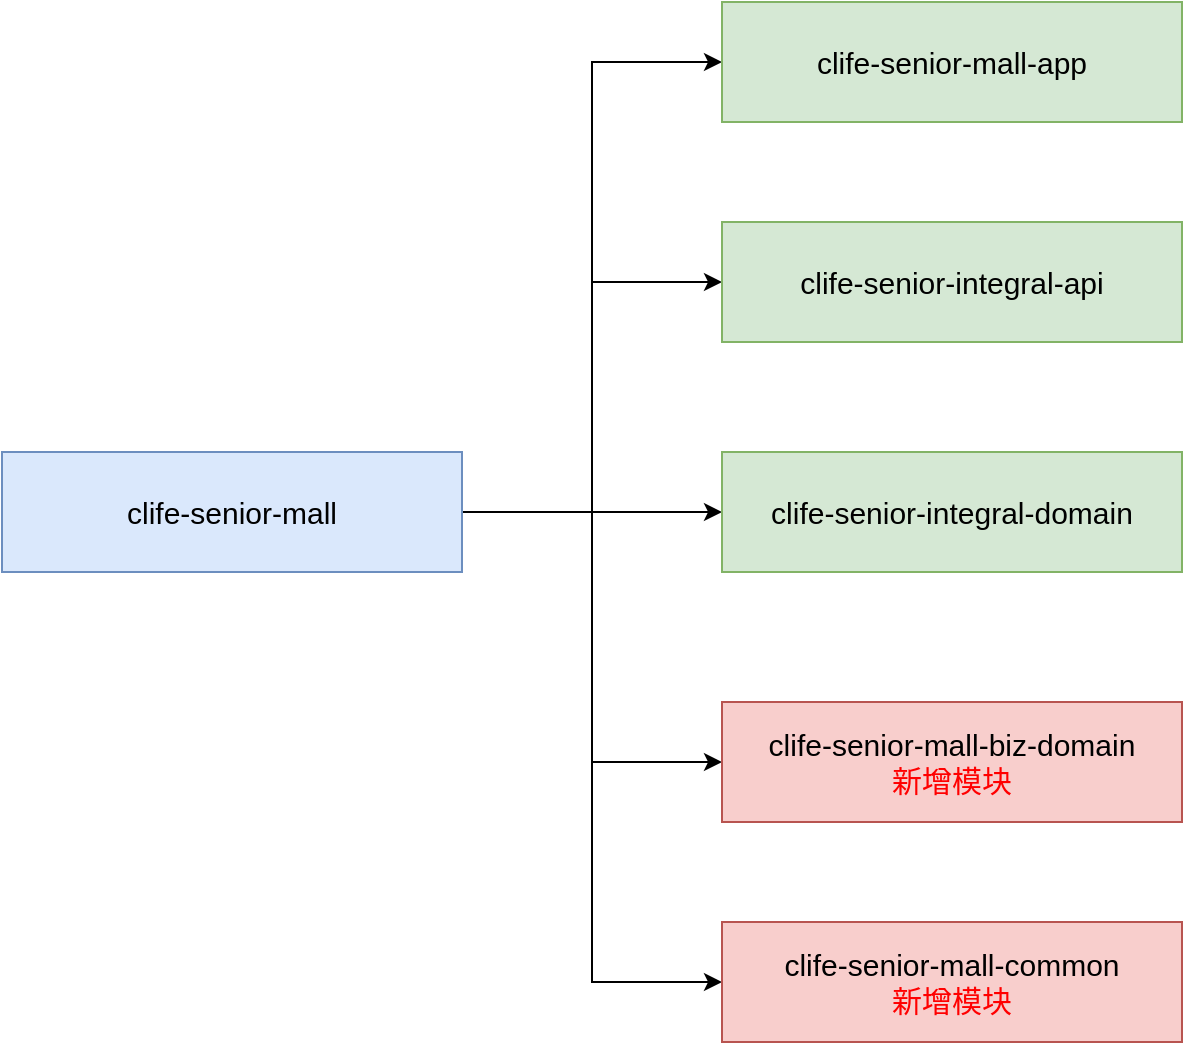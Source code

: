 <mxfile version="26.0.5">
  <diagram name="第 1 页" id="z3A1faD5pzuTBSrvOsXL">
    <mxGraphModel dx="1434" dy="746" grid="1" gridSize="10" guides="1" tooltips="1" connect="1" arrows="1" fold="1" page="1" pageScale="1" pageWidth="827" pageHeight="1169" math="0" shadow="0">
      <root>
        <mxCell id="0" />
        <mxCell id="1" parent="0" />
        <mxCell id="EmmwezvkARpl-Ky2srci-8" style="edgeStyle=orthogonalEdgeStyle;rounded=0;orthogonalLoop=1;jettySize=auto;html=1;exitX=1;exitY=0.5;exitDx=0;exitDy=0;entryX=0;entryY=0.5;entryDx=0;entryDy=0;" parent="1" source="EmmwezvkARpl-Ky2srci-1" target="EmmwezvkARpl-Ky2srci-2" edge="1">
          <mxGeometry relative="1" as="geometry" />
        </mxCell>
        <mxCell id="EmmwezvkARpl-Ky2srci-9" style="edgeStyle=orthogonalEdgeStyle;rounded=0;orthogonalLoop=1;jettySize=auto;html=1;exitX=1;exitY=0.5;exitDx=0;exitDy=0;entryX=0;entryY=0.5;entryDx=0;entryDy=0;" parent="1" source="EmmwezvkARpl-Ky2srci-1" target="EmmwezvkARpl-Ky2srci-3" edge="1">
          <mxGeometry relative="1" as="geometry" />
        </mxCell>
        <mxCell id="EmmwezvkARpl-Ky2srci-11" style="edgeStyle=orthogonalEdgeStyle;rounded=0;orthogonalLoop=1;jettySize=auto;html=1;entryX=0;entryY=0.5;entryDx=0;entryDy=0;" parent="1" source="EmmwezvkARpl-Ky2srci-1" target="EmmwezvkARpl-Ky2srci-5" edge="1">
          <mxGeometry relative="1" as="geometry" />
        </mxCell>
        <mxCell id="EmmwezvkARpl-Ky2srci-12" style="edgeStyle=orthogonalEdgeStyle;rounded=0;orthogonalLoop=1;jettySize=auto;html=1;exitX=1;exitY=0.5;exitDx=0;exitDy=0;entryX=0;entryY=0.5;entryDx=0;entryDy=0;" parent="1" source="EmmwezvkARpl-Ky2srci-1" target="EmmwezvkARpl-Ky2srci-6" edge="1">
          <mxGeometry relative="1" as="geometry" />
        </mxCell>
        <mxCell id="MLAytG3lQ39f5kODgPbN-3" style="edgeStyle=orthogonalEdgeStyle;rounded=0;orthogonalLoop=1;jettySize=auto;html=1;exitX=1;exitY=0.5;exitDx=0;exitDy=0;entryX=0;entryY=0.5;entryDx=0;entryDy=0;" parent="1" source="EmmwezvkARpl-Ky2srci-1" target="EmmwezvkARpl-Ky2srci-4" edge="1">
          <mxGeometry relative="1" as="geometry" />
        </mxCell>
        <mxCell id="EmmwezvkARpl-Ky2srci-1" value="&lt;font style=&quot;font-size: 15px;&quot;&gt;clife-senior-mall&lt;/font&gt;" style="rounded=0;whiteSpace=wrap;html=1;fillColor=#dae8fc;strokeColor=#6c8ebf;" parent="1" vertex="1">
          <mxGeometry x="40" y="355" width="230" height="60" as="geometry" />
        </mxCell>
        <mxCell id="EmmwezvkARpl-Ky2srci-2" value="&lt;font style=&quot;font-size: 15px;&quot;&gt;clife-senior-mall-app&lt;/font&gt;" style="rounded=0;whiteSpace=wrap;html=1;fillColor=#d5e8d4;strokeColor=#82b366;" parent="1" vertex="1">
          <mxGeometry x="400" y="130" width="230" height="60" as="geometry" />
        </mxCell>
        <mxCell id="EmmwezvkARpl-Ky2srci-3" value="&lt;font style=&quot;font-size: 15px;&quot;&gt;clife-senior-integral-api&lt;/font&gt;" style="rounded=0;whiteSpace=wrap;html=1;fillColor=#d5e8d4;strokeColor=#82b366;" parent="1" vertex="1">
          <mxGeometry x="400" y="240" width="230" height="60" as="geometry" />
        </mxCell>
        <mxCell id="EmmwezvkARpl-Ky2srci-4" value="&lt;font style=&quot;font-size: 15px;&quot;&gt;clife-senior-integral-domain&lt;/font&gt;" style="rounded=0;whiteSpace=wrap;html=1;fillColor=#d5e8d4;strokeColor=#82b366;" parent="1" vertex="1">
          <mxGeometry x="400" y="355" width="230" height="60" as="geometry" />
        </mxCell>
        <mxCell id="EmmwezvkARpl-Ky2srci-5" value="&lt;span style=&quot;font-size: 15px;&quot;&gt;clife-senior-mall-biz-domain&lt;/span&gt;&lt;div&gt;&lt;span style=&quot;font-size: 15px;&quot;&gt;&lt;font style=&quot;color: rgb(255, 0, 0);&quot;&gt;新增模块&lt;/font&gt;&lt;/span&gt;&lt;/div&gt;" style="rounded=0;whiteSpace=wrap;html=1;fillColor=#f8cecc;strokeColor=#b85450;" parent="1" vertex="1">
          <mxGeometry x="400" y="480" width="230" height="60" as="geometry" />
        </mxCell>
        <mxCell id="EmmwezvkARpl-Ky2srci-6" value="&lt;font style=&quot;font-size: 15px;&quot;&gt;clife-senior-mall-common&lt;/font&gt;&lt;div&gt;&lt;font style=&quot;font-size: 15px; color: rgb(255, 0, 0);&quot;&gt;新增模块&lt;/font&gt;&lt;/div&gt;" style="rounded=0;whiteSpace=wrap;html=1;fillColor=#f8cecc;strokeColor=#b85450;" parent="1" vertex="1">
          <mxGeometry x="400" y="590" width="230" height="60" as="geometry" />
        </mxCell>
      </root>
    </mxGraphModel>
  </diagram>
</mxfile>
